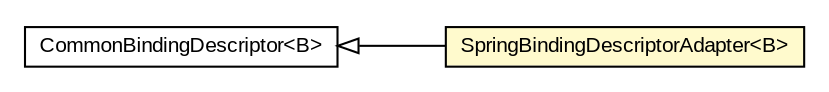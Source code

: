 #!/usr/local/bin/dot
#
# Class diagram 
# Generated by UMLGraph version R5_6-24-gf6e263 (http://www.umlgraph.org/)
#

digraph G {
	edge [fontname="arial",fontsize=10,labelfontname="arial",labelfontsize=10];
	node [fontname="arial",fontsize=10,shape=plaintext];
	nodesep=0.25;
	ranksep=0.5;
	rankdir=LR;
	// com.gwtplatform.dispatch.rpc.server.actionhandlervalidator.ActionHandlerValidatorLinkerHelper.CommonBindingDescriptor<B>
	c493079 [label=<<table title="com.gwtplatform.dispatch.rpc.server.actionhandlervalidator.ActionHandlerValidatorLinkerHelper.CommonBindingDescriptor" border="0" cellborder="1" cellspacing="0" cellpadding="2" port="p" href="../actionhandlervalidator/ActionHandlerValidatorLinkerHelper.CommonBindingDescriptor.html">
		<tr><td><table border="0" cellspacing="0" cellpadding="1">
<tr><td align="center" balign="center"> CommonBindingDescriptor&lt;B&gt; </td></tr>
		</table></td></tr>
		</table>>, URL="../actionhandlervalidator/ActionHandlerValidatorLinkerHelper.CommonBindingDescriptor.html", fontname="arial", fontcolor="black", fontsize=10.0];
	// com.gwtplatform.dispatch.rpc.server.spring.SpringBeanProvider.SpringBindingDescriptorAdapter<B>
	c493373 [label=<<table title="com.gwtplatform.dispatch.rpc.server.spring.SpringBeanProvider.SpringBindingDescriptorAdapter" border="0" cellborder="1" cellspacing="0" cellpadding="2" port="p" bgcolor="lemonChiffon" href="./SpringBeanProvider.SpringBindingDescriptorAdapter.html">
		<tr><td><table border="0" cellspacing="0" cellpadding="1">
<tr><td align="center" balign="center"> SpringBindingDescriptorAdapter&lt;B&gt; </td></tr>
		</table></td></tr>
		</table>>, URL="./SpringBeanProvider.SpringBindingDescriptorAdapter.html", fontname="arial", fontcolor="black", fontsize=10.0];
	//com.gwtplatform.dispatch.rpc.server.spring.SpringBeanProvider.SpringBindingDescriptorAdapter<B> extends com.gwtplatform.dispatch.rpc.server.actionhandlervalidator.ActionHandlerValidatorLinkerHelper.CommonBindingDescriptor<B>
	c493079:p -> c493373:p [dir=back,arrowtail=empty];
}

